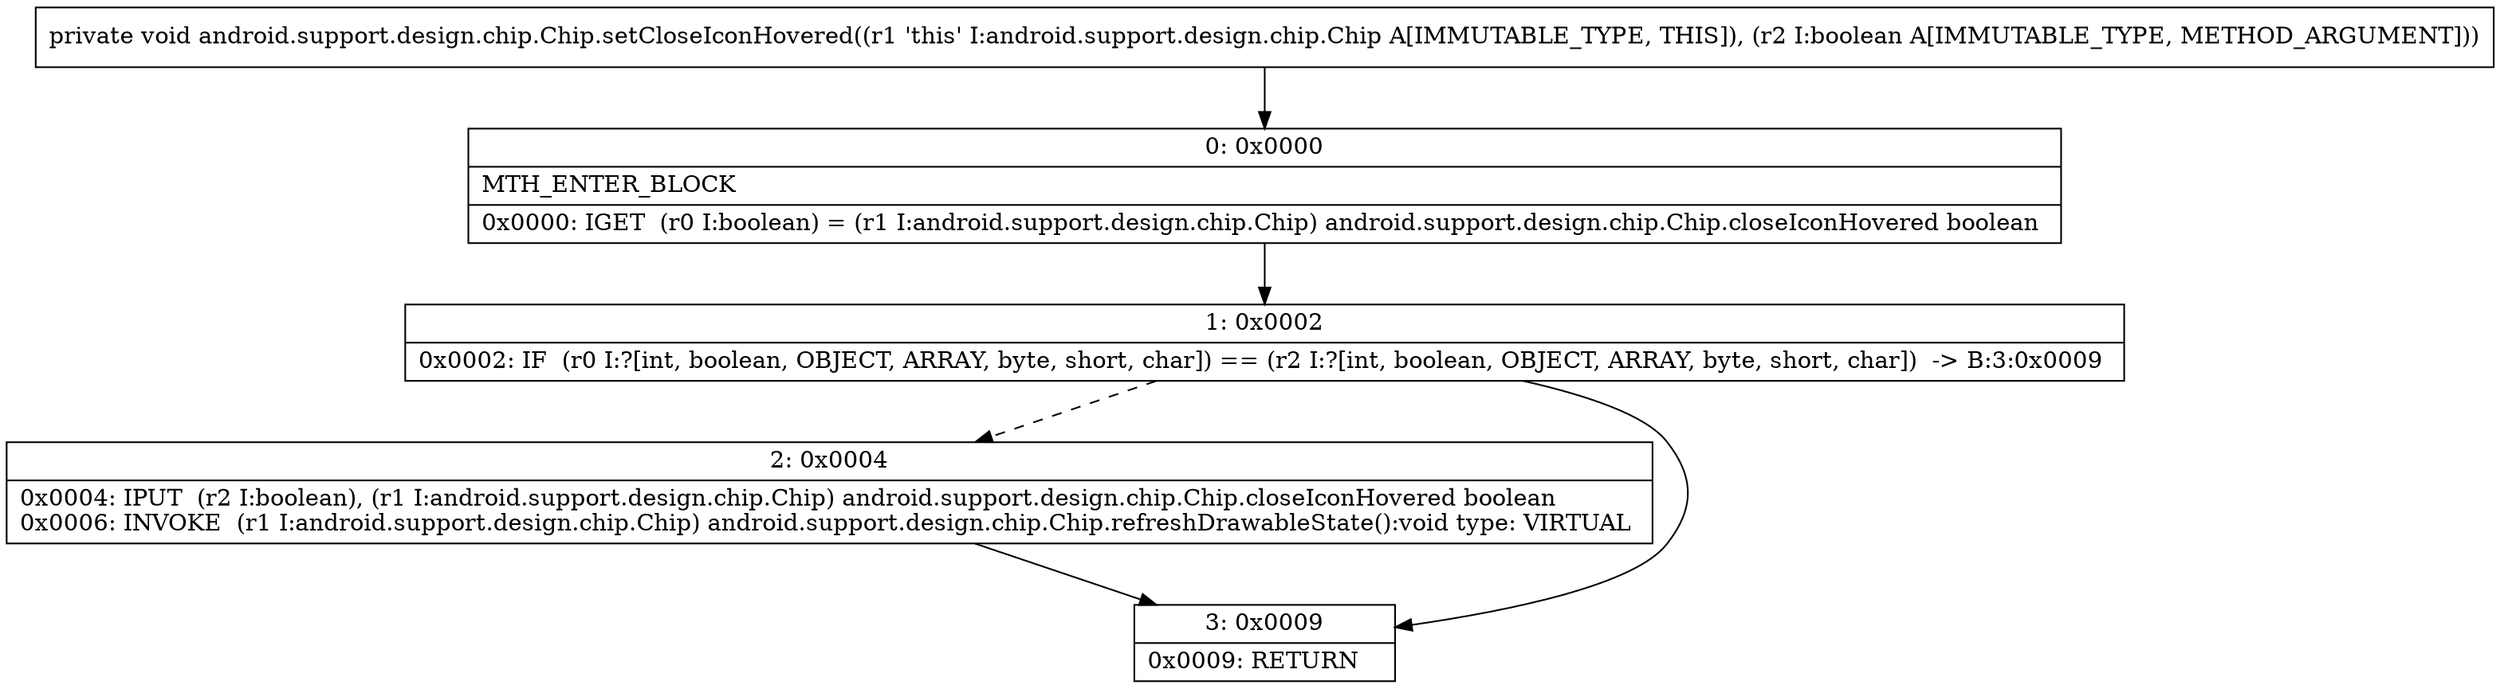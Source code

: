 digraph "CFG forandroid.support.design.chip.Chip.setCloseIconHovered(Z)V" {
Node_0 [shape=record,label="{0\:\ 0x0000|MTH_ENTER_BLOCK\l|0x0000: IGET  (r0 I:boolean) = (r1 I:android.support.design.chip.Chip) android.support.design.chip.Chip.closeIconHovered boolean \l}"];
Node_1 [shape=record,label="{1\:\ 0x0002|0x0002: IF  (r0 I:?[int, boolean, OBJECT, ARRAY, byte, short, char]) == (r2 I:?[int, boolean, OBJECT, ARRAY, byte, short, char])  \-\> B:3:0x0009 \l}"];
Node_2 [shape=record,label="{2\:\ 0x0004|0x0004: IPUT  (r2 I:boolean), (r1 I:android.support.design.chip.Chip) android.support.design.chip.Chip.closeIconHovered boolean \l0x0006: INVOKE  (r1 I:android.support.design.chip.Chip) android.support.design.chip.Chip.refreshDrawableState():void type: VIRTUAL \l}"];
Node_3 [shape=record,label="{3\:\ 0x0009|0x0009: RETURN   \l}"];
MethodNode[shape=record,label="{private void android.support.design.chip.Chip.setCloseIconHovered((r1 'this' I:android.support.design.chip.Chip A[IMMUTABLE_TYPE, THIS]), (r2 I:boolean A[IMMUTABLE_TYPE, METHOD_ARGUMENT])) }"];
MethodNode -> Node_0;
Node_0 -> Node_1;
Node_1 -> Node_2[style=dashed];
Node_1 -> Node_3;
Node_2 -> Node_3;
}

